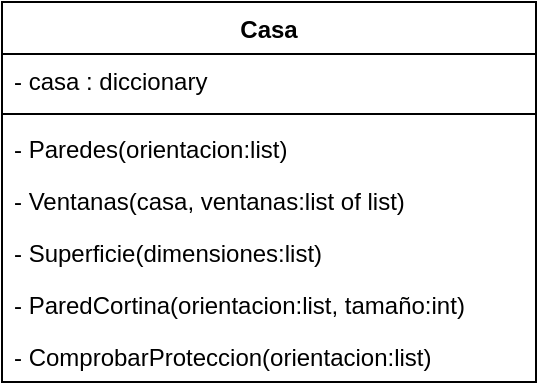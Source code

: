 <mxfile version="17.1.2" type="device"><diagram id="C5RBs43oDa-KdzZeNtuy" name="Page-1"><mxGraphModel dx="870" dy="586" grid="1" gridSize="10" guides="1" tooltips="1" connect="1" arrows="1" fold="1" page="1" pageScale="1" pageWidth="827" pageHeight="1169" math="0" shadow="0"><root><mxCell id="WIyWlLk6GJQsqaUBKTNV-0"/><mxCell id="WIyWlLk6GJQsqaUBKTNV-1" parent="WIyWlLk6GJQsqaUBKTNV-0"/><mxCell id="WvZEGt0q61B4KaGKmZQA-0" value="Casa" style="swimlane;fontStyle=1;align=center;verticalAlign=top;childLayout=stackLayout;horizontal=1;startSize=26;horizontalStack=0;resizeParent=1;resizeParentMax=0;resizeLast=0;collapsible=1;marginBottom=0;" vertex="1" parent="WIyWlLk6GJQsqaUBKTNV-1"><mxGeometry x="280" y="100" width="267" height="190" as="geometry"/></mxCell><mxCell id="WvZEGt0q61B4KaGKmZQA-1" value="- casa : diccionary" style="text;strokeColor=none;fillColor=none;align=left;verticalAlign=top;spacingLeft=4;spacingRight=4;overflow=hidden;rotatable=0;points=[[0,0.5],[1,0.5]];portConstraint=eastwest;" vertex="1" parent="WvZEGt0q61B4KaGKmZQA-0"><mxGeometry y="26" width="267" height="26" as="geometry"/></mxCell><mxCell id="WvZEGt0q61B4KaGKmZQA-2" value="" style="line;strokeWidth=1;fillColor=none;align=left;verticalAlign=middle;spacingTop=-1;spacingLeft=3;spacingRight=3;rotatable=0;labelPosition=right;points=[];portConstraint=eastwest;" vertex="1" parent="WvZEGt0q61B4KaGKmZQA-0"><mxGeometry y="52" width="267" height="8" as="geometry"/></mxCell><mxCell id="WvZEGt0q61B4KaGKmZQA-3" value="- Paredes(orientacion:list)" style="text;strokeColor=none;fillColor=none;align=left;verticalAlign=top;spacingLeft=4;spacingRight=4;overflow=hidden;rotatable=0;points=[[0,0.5],[1,0.5]];portConstraint=eastwest;" vertex="1" parent="WvZEGt0q61B4KaGKmZQA-0"><mxGeometry y="60" width="267" height="26" as="geometry"/></mxCell><mxCell id="WvZEGt0q61B4KaGKmZQA-4" value="- Ventanas(casa, ventanas:list of list)" style="text;strokeColor=none;fillColor=none;align=left;verticalAlign=top;spacingLeft=4;spacingRight=4;overflow=hidden;rotatable=0;points=[[0,0.5],[1,0.5]];portConstraint=eastwest;" vertex="1" parent="WvZEGt0q61B4KaGKmZQA-0"><mxGeometry y="86" width="267" height="26" as="geometry"/></mxCell><mxCell id="WvZEGt0q61B4KaGKmZQA-5" value="- Superficie(dimensiones:list)" style="text;strokeColor=none;fillColor=none;align=left;verticalAlign=top;spacingLeft=4;spacingRight=4;overflow=hidden;rotatable=0;points=[[0,0.5],[1,0.5]];portConstraint=eastwest;" vertex="1" parent="WvZEGt0q61B4KaGKmZQA-0"><mxGeometry y="112" width="267" height="26" as="geometry"/></mxCell><mxCell id="WvZEGt0q61B4KaGKmZQA-6" value="- ParedCortina(orientacion:list, tamaño:int)" style="text;strokeColor=none;fillColor=none;align=left;verticalAlign=top;spacingLeft=4;spacingRight=4;overflow=hidden;rotatable=0;points=[[0,0.5],[1,0.5]];portConstraint=eastwest;" vertex="1" parent="WvZEGt0q61B4KaGKmZQA-0"><mxGeometry y="138" width="267" height="26" as="geometry"/></mxCell><mxCell id="WvZEGt0q61B4KaGKmZQA-7" value="- ComprobarProteccion(orientacion:list)" style="text;strokeColor=none;fillColor=none;align=left;verticalAlign=top;spacingLeft=4;spacingRight=4;overflow=hidden;rotatable=0;points=[[0,0.5],[1,0.5]];portConstraint=eastwest;" vertex="1" parent="WvZEGt0q61B4KaGKmZQA-0"><mxGeometry y="164" width="267" height="26" as="geometry"/></mxCell></root></mxGraphModel></diagram></mxfile>